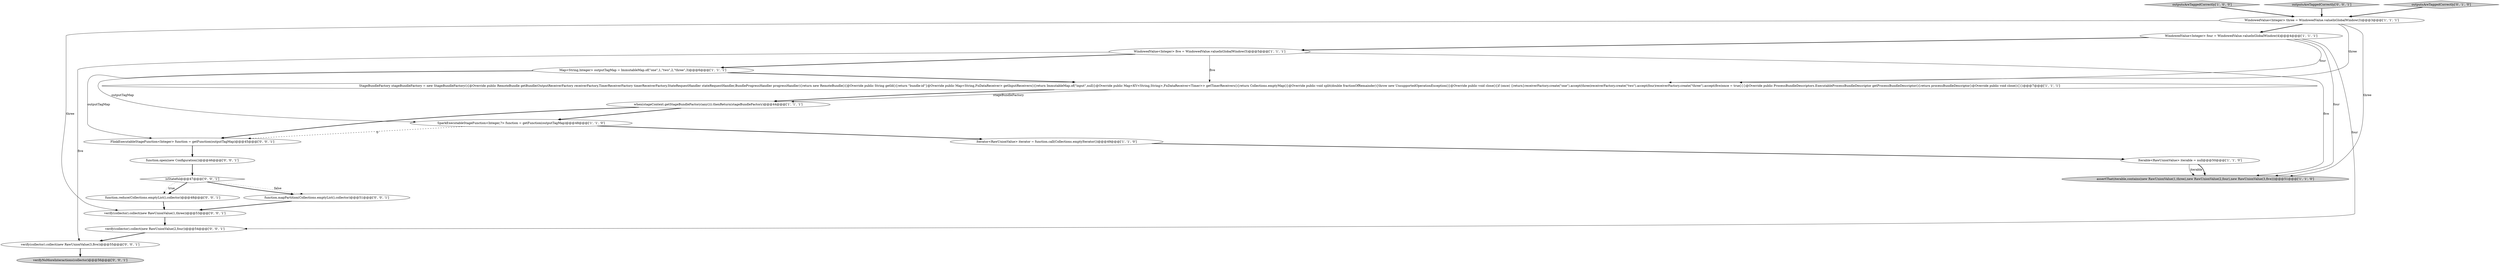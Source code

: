 digraph {
5 [style = filled, label = "SparkExecutableStageFunction<Integer,?> function = getFunction(outputTagMap)@@@48@@@['1', '1', '0']", fillcolor = white, shape = ellipse image = "AAA0AAABBB1BBB"];
16 [style = filled, label = "function.open(new Configuration())@@@46@@@['0', '0', '1']", fillcolor = white, shape = ellipse image = "AAA0AAABBB3BBB"];
9 [style = filled, label = "outputsAreTaggedCorrectly['1', '0', '0']", fillcolor = lightgray, shape = diamond image = "AAA0AAABBB1BBB"];
18 [style = filled, label = "verify(collector).collect(new RawUnionValue(2,four))@@@54@@@['0', '0', '1']", fillcolor = white, shape = ellipse image = "AAA0AAABBB3BBB"];
21 [style = filled, label = "function.reduce(Collections.emptyList(),collector)@@@48@@@['0', '0', '1']", fillcolor = white, shape = ellipse image = "AAA0AAABBB3BBB"];
4 [style = filled, label = "StageBundleFactory stageBundleFactory = new StageBundleFactory(){@Override public RemoteBundle getBundle(OutputReceiverFactory receiverFactory,TimerReceiverFactory timerReceiverFactory,StateRequestHandler stateRequestHandler,BundleProgressHandler progressHandler){return new RemoteBundle(){@Override public String getId(){return \"bundle-id\"}@Override public Map<String,FnDataReceiver> getInputReceivers(){return ImmutableMap.of(\"input\",null)}@Override public Map<KV<String,String>,FnDataReceiver<Timer>> getTimerReceivers(){return Collections.emptyMap()}@Override public void split(double fractionOfRemainder){throw new UnsupportedOperationException()}@Override public void close(){if (once) {return}receiverFactory.create(\"one\").accept(three)receiverFactory.create(\"two\").accept(four)receiverFactory.create(\"three\").accept(five)once = true}}}@Override public ProcessBundleDescriptors.ExecutableProcessBundleDescriptor getProcessBundleDescriptor(){return processBundleDescriptor}@Override public void close(){}}@@@7@@@['1', '1', '1']", fillcolor = white, shape = ellipse image = "AAA0AAABBB1BBB"];
10 [style = filled, label = "Iterable<RawUnionValue> iterable = null@@@50@@@['1', '1', '0']", fillcolor = white, shape = ellipse image = "AAA0AAABBB1BBB"];
15 [style = filled, label = "isStateful@@@47@@@['0', '0', '1']", fillcolor = white, shape = diamond image = "AAA0AAABBB3BBB"];
6 [style = filled, label = "assertThat(iterable,contains(new RawUnionValue(1,three),new RawUnionValue(2,four),new RawUnionValue(3,five)))@@@51@@@['1', '1', '0']", fillcolor = lightgray, shape = ellipse image = "AAA0AAABBB1BBB"];
13 [style = filled, label = "verifyNoMoreInteractions(collector)@@@56@@@['0', '0', '1']", fillcolor = lightgray, shape = ellipse image = "AAA0AAABBB3BBB"];
19 [style = filled, label = "function.mapPartition(Collections.emptyList(),collector)@@@51@@@['0', '0', '1']", fillcolor = white, shape = ellipse image = "AAA0AAABBB3BBB"];
0 [style = filled, label = "Map<String,Integer> outputTagMap = ImmutableMap.of(\"one\",1,\"two\",2,\"three\",3)@@@6@@@['1', '1', '1']", fillcolor = white, shape = ellipse image = "AAA0AAABBB1BBB"];
17 [style = filled, label = "verify(collector).collect(new RawUnionValue(3,five))@@@55@@@['0', '0', '1']", fillcolor = white, shape = ellipse image = "AAA0AAABBB3BBB"];
14 [style = filled, label = "verify(collector).collect(new RawUnionValue(1,three))@@@53@@@['0', '0', '1']", fillcolor = white, shape = ellipse image = "AAA0AAABBB3BBB"];
20 [style = filled, label = "outputsAreTaggedCorrectly['0', '0', '1']", fillcolor = lightgray, shape = diamond image = "AAA0AAABBB3BBB"];
12 [style = filled, label = "FlinkExecutableStageFunction<Integer> function = getFunction(outputTagMap)@@@45@@@['0', '0', '1']", fillcolor = white, shape = ellipse image = "AAA0AAABBB3BBB"];
2 [style = filled, label = "Iterator<RawUnionValue> iterator = function.call(Collections.emptyIterator())@@@49@@@['1', '1', '0']", fillcolor = white, shape = ellipse image = "AAA0AAABBB1BBB"];
11 [style = filled, label = "outputsAreTaggedCorrectly['0', '1', '0']", fillcolor = lightgray, shape = diamond image = "AAA0AAABBB2BBB"];
1 [style = filled, label = "when(stageContext.getStageBundleFactory(any())).thenReturn(stageBundleFactory)@@@44@@@['1', '1', '1']", fillcolor = white, shape = ellipse image = "AAA0AAABBB1BBB"];
7 [style = filled, label = "WindowedValue<Integer> four = WindowedValue.valueInGlobalWindow(4)@@@4@@@['1', '1', '1']", fillcolor = white, shape = ellipse image = "AAA0AAABBB1BBB"];
8 [style = filled, label = "WindowedValue<Integer> five = WindowedValue.valueInGlobalWindow(5)@@@5@@@['1', '1', '1']", fillcolor = white, shape = ellipse image = "AAA0AAABBB1BBB"];
3 [style = filled, label = "WindowedValue<Integer> three = WindowedValue.valueInGlobalWindow(3)@@@3@@@['1', '1', '1']", fillcolor = white, shape = ellipse image = "AAA0AAABBB1BBB"];
1->5 [style = bold, label=""];
16->15 [style = bold, label=""];
8->17 [style = solid, label="five"];
5->12 [style = dashed, label="0"];
3->6 [style = solid, label="three"];
15->21 [style = bold, label=""];
3->14 [style = solid, label="three"];
18->17 [style = bold, label=""];
12->16 [style = bold, label=""];
20->3 [style = bold, label=""];
3->4 [style = solid, label="three"];
15->21 [style = dotted, label="true"];
15->19 [style = bold, label=""];
7->8 [style = bold, label=""];
2->10 [style = bold, label=""];
10->6 [style = solid, label="iterable"];
10->6 [style = bold, label=""];
8->0 [style = bold, label=""];
8->4 [style = solid, label="five"];
5->2 [style = bold, label=""];
19->14 [style = bold, label=""];
3->7 [style = bold, label=""];
11->3 [style = bold, label=""];
0->4 [style = bold, label=""];
7->6 [style = solid, label="four"];
8->6 [style = solid, label="five"];
0->12 [style = solid, label="outputTagMap"];
1->12 [style = bold, label=""];
4->1 [style = solid, label="stageBundleFactory"];
15->19 [style = dotted, label="false"];
9->3 [style = bold, label=""];
0->5 [style = solid, label="outputTagMap"];
14->18 [style = bold, label=""];
4->1 [style = bold, label=""];
17->13 [style = bold, label=""];
7->4 [style = solid, label="four"];
7->18 [style = solid, label="four"];
21->14 [style = bold, label=""];
}
